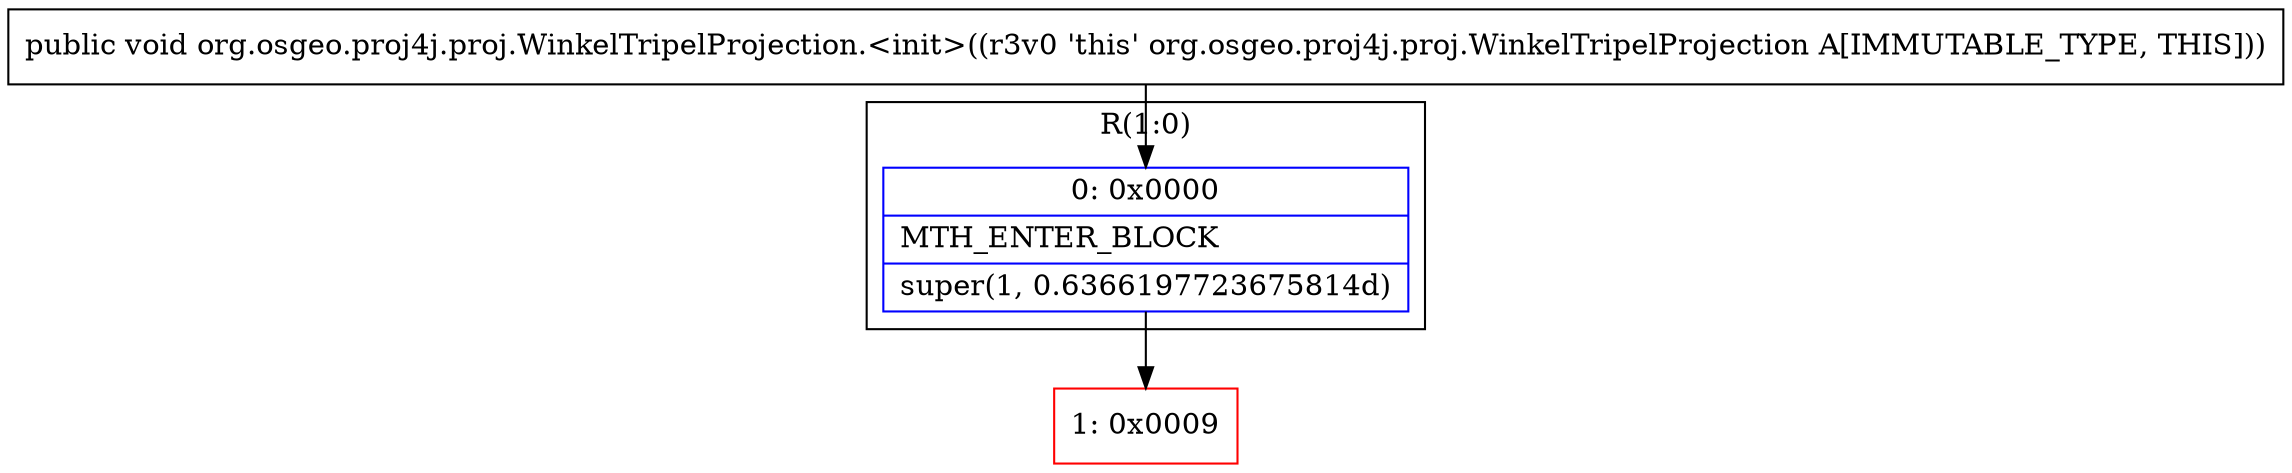 digraph "CFG fororg.osgeo.proj4j.proj.WinkelTripelProjection.\<init\>()V" {
subgraph cluster_Region_767911528 {
label = "R(1:0)";
node [shape=record,color=blue];
Node_0 [shape=record,label="{0\:\ 0x0000|MTH_ENTER_BLOCK\l|super(1, 0.6366197723675814d)\l}"];
}
Node_1 [shape=record,color=red,label="{1\:\ 0x0009}"];
MethodNode[shape=record,label="{public void org.osgeo.proj4j.proj.WinkelTripelProjection.\<init\>((r3v0 'this' org.osgeo.proj4j.proj.WinkelTripelProjection A[IMMUTABLE_TYPE, THIS])) }"];
MethodNode -> Node_0;
Node_0 -> Node_1;
}

